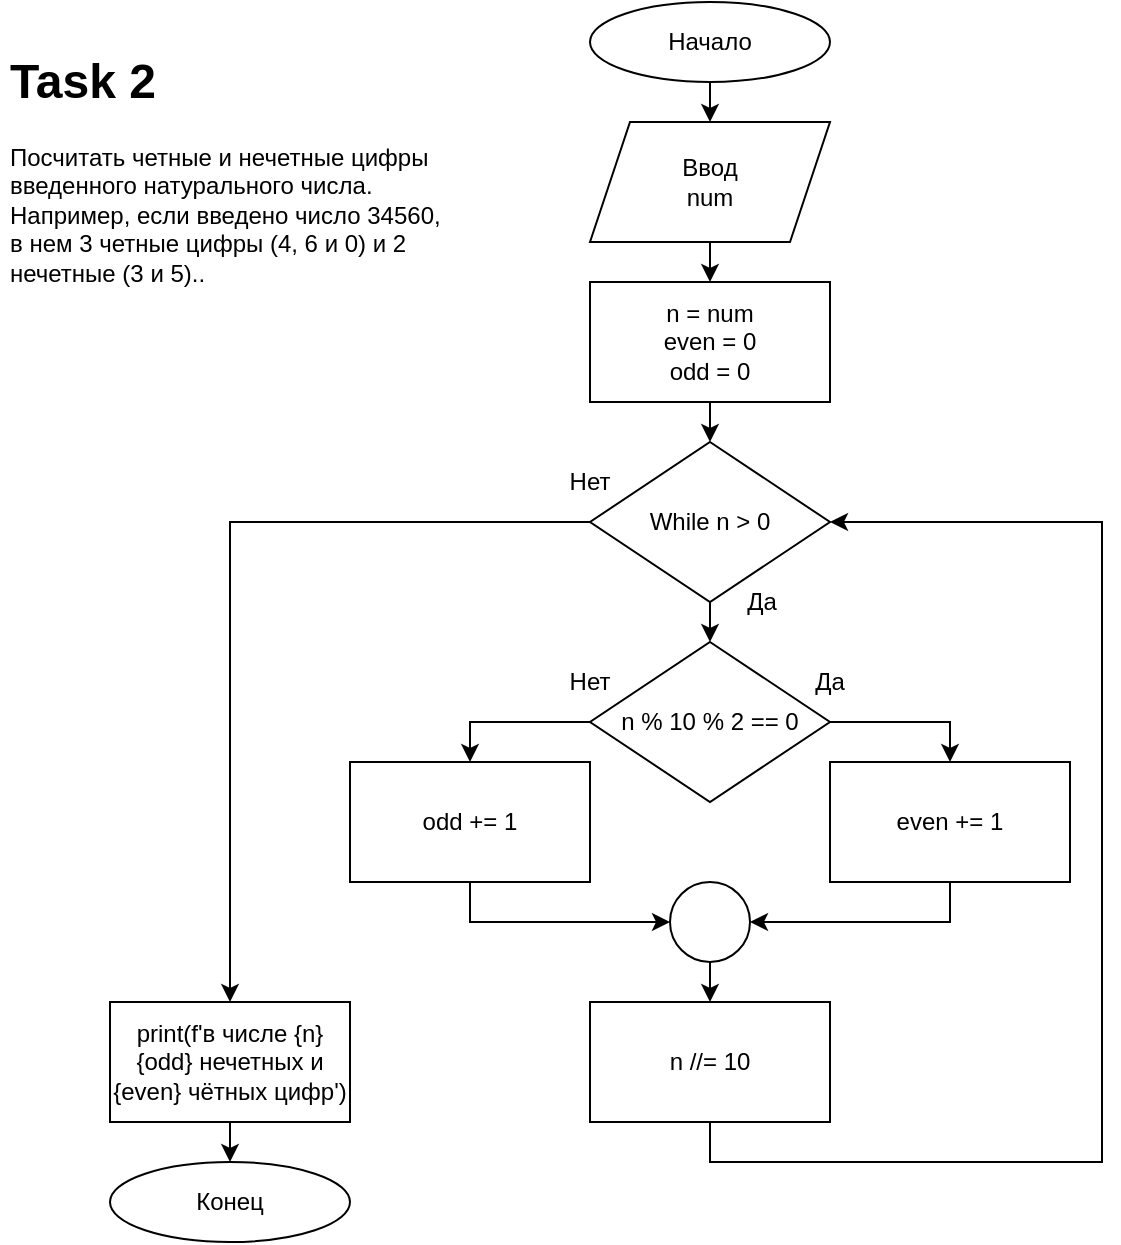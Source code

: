 <mxfile version="14.2.4" type="github" pages="3">
  <diagram id="_8Z_JlqhY8lj5AJgNewP" name="les_2_Task_2">
    <mxGraphModel dx="1038" dy="580" grid="1" gridSize="10" guides="1" tooltips="1" connect="1" arrows="1" fold="1" page="1" pageScale="1" pageWidth="827" pageHeight="1169" math="0" shadow="0">
      <root>
        <mxCell id="0" />
        <mxCell id="1" parent="0" />
        <mxCell id="x-TBsWyJYO0dFg600LsC-8" style="edgeStyle=orthogonalEdgeStyle;rounded=0;orthogonalLoop=1;jettySize=auto;html=1;exitX=0.5;exitY=1;exitDx=0;exitDy=0;entryX=0.5;entryY=0;entryDx=0;entryDy=0;" edge="1" parent="1" source="x-TBsWyJYO0dFg600LsC-1" target="x-TBsWyJYO0dFg600LsC-3">
          <mxGeometry relative="1" as="geometry" />
        </mxCell>
        <mxCell id="x-TBsWyJYO0dFg600LsC-1" value="Начало" style="ellipse;whiteSpace=wrap;html=1;" vertex="1" parent="1">
          <mxGeometry x="354" y="20" width="120" height="40" as="geometry" />
        </mxCell>
        <mxCell id="x-TBsWyJYO0dFg600LsC-9" style="edgeStyle=orthogonalEdgeStyle;rounded=0;orthogonalLoop=1;jettySize=auto;html=1;exitX=0.5;exitY=1;exitDx=0;exitDy=0;entryX=0.5;entryY=0;entryDx=0;entryDy=0;" edge="1" parent="1" source="x-TBsWyJYO0dFg600LsC-3" target="x-TBsWyJYO0dFg600LsC-7">
          <mxGeometry relative="1" as="geometry" />
        </mxCell>
        <mxCell id="x-TBsWyJYO0dFg600LsC-3" value="Ввод&lt;br&gt;num" style="shape=parallelogram;perimeter=parallelogramPerimeter;whiteSpace=wrap;html=1;fixedSize=1;" vertex="1" parent="1">
          <mxGeometry x="354" y="80" width="120" height="60" as="geometry" />
        </mxCell>
        <mxCell id="x-TBsWyJYO0dFg600LsC-15" style="edgeStyle=orthogonalEdgeStyle;rounded=0;orthogonalLoop=1;jettySize=auto;html=1;exitX=0.5;exitY=1;exitDx=0;exitDy=0;entryX=0.5;entryY=0;entryDx=0;entryDy=0;" edge="1" parent="1" source="x-TBsWyJYO0dFg600LsC-4" target="x-TBsWyJYO0dFg600LsC-12">
          <mxGeometry relative="1" as="geometry">
            <mxPoint x="540" y="300" as="targetPoint" />
          </mxGeometry>
        </mxCell>
        <mxCell id="x-TBsWyJYO0dFg600LsC-28" style="edgeStyle=orthogonalEdgeStyle;rounded=0;orthogonalLoop=1;jettySize=auto;html=1;exitX=0;exitY=0.5;exitDx=0;exitDy=0;entryX=0.5;entryY=0;entryDx=0;entryDy=0;" edge="1" parent="1" source="x-TBsWyJYO0dFg600LsC-4" target="x-TBsWyJYO0dFg600LsC-27">
          <mxGeometry relative="1" as="geometry" />
        </mxCell>
        <mxCell id="x-TBsWyJYO0dFg600LsC-4" value="While n &amp;gt; 0" style="rhombus;whiteSpace=wrap;html=1;" vertex="1" parent="1">
          <mxGeometry x="354" y="240" width="120" height="80" as="geometry" />
        </mxCell>
        <mxCell id="x-TBsWyJYO0dFg600LsC-5" value="Нет" style="text;html=1;strokeColor=none;fillColor=none;align=center;verticalAlign=middle;whiteSpace=wrap;rounded=0;" vertex="1" parent="1">
          <mxGeometry x="334" y="250" width="40" height="20" as="geometry" />
        </mxCell>
        <mxCell id="x-TBsWyJYO0dFg600LsC-6" value="Да" style="text;html=1;strokeColor=none;fillColor=none;align=center;verticalAlign=middle;whiteSpace=wrap;rounded=0;" vertex="1" parent="1">
          <mxGeometry x="420" y="310" width="40" height="20" as="geometry" />
        </mxCell>
        <mxCell id="x-TBsWyJYO0dFg600LsC-10" style="edgeStyle=orthogonalEdgeStyle;rounded=0;orthogonalLoop=1;jettySize=auto;html=1;exitX=0.5;exitY=1;exitDx=0;exitDy=0;entryX=0.5;entryY=0;entryDx=0;entryDy=0;" edge="1" parent="1" source="x-TBsWyJYO0dFg600LsC-7" target="x-TBsWyJYO0dFg600LsC-4">
          <mxGeometry relative="1" as="geometry" />
        </mxCell>
        <mxCell id="x-TBsWyJYO0dFg600LsC-7" value="n = num&lt;br&gt;even = 0&lt;br&gt;odd = 0" style="rounded=0;whiteSpace=wrap;html=1;" vertex="1" parent="1">
          <mxGeometry x="354" y="160" width="120" height="60" as="geometry" />
        </mxCell>
        <mxCell id="x-TBsWyJYO0dFg600LsC-20" style="edgeStyle=orthogonalEdgeStyle;rounded=0;orthogonalLoop=1;jettySize=auto;html=1;exitX=0;exitY=0.5;exitDx=0;exitDy=0;" edge="1" parent="1" source="x-TBsWyJYO0dFg600LsC-12" target="x-TBsWyJYO0dFg600LsC-18">
          <mxGeometry relative="1" as="geometry" />
        </mxCell>
        <mxCell id="x-TBsWyJYO0dFg600LsC-21" style="edgeStyle=orthogonalEdgeStyle;rounded=0;orthogonalLoop=1;jettySize=auto;html=1;exitX=1;exitY=0.5;exitDx=0;exitDy=0;" edge="1" parent="1" source="x-TBsWyJYO0dFg600LsC-12" target="x-TBsWyJYO0dFg600LsC-17">
          <mxGeometry relative="1" as="geometry" />
        </mxCell>
        <mxCell id="x-TBsWyJYO0dFg600LsC-12" value="n % 10 % 2 == 0" style="rhombus;whiteSpace=wrap;html=1;" vertex="1" parent="1">
          <mxGeometry x="354" y="340" width="120" height="80" as="geometry" />
        </mxCell>
        <mxCell id="x-TBsWyJYO0dFg600LsC-13" value="Нет" style="text;html=1;strokeColor=none;fillColor=none;align=center;verticalAlign=middle;whiteSpace=wrap;rounded=0;" vertex="1" parent="1">
          <mxGeometry x="334" y="350" width="40" height="20" as="geometry" />
        </mxCell>
        <mxCell id="x-TBsWyJYO0dFg600LsC-14" value="Да" style="text;html=1;strokeColor=none;fillColor=none;align=center;verticalAlign=middle;whiteSpace=wrap;rounded=0;" vertex="1" parent="1">
          <mxGeometry x="454" y="350" width="40" height="20" as="geometry" />
        </mxCell>
        <mxCell id="x-TBsWyJYO0dFg600LsC-23" style="edgeStyle=orthogonalEdgeStyle;rounded=0;orthogonalLoop=1;jettySize=auto;html=1;exitX=0.5;exitY=1;exitDx=0;exitDy=0;entryX=1;entryY=0.5;entryDx=0;entryDy=0;" edge="1" parent="1" source="x-TBsWyJYO0dFg600LsC-17" target="x-TBsWyJYO0dFg600LsC-19">
          <mxGeometry relative="1" as="geometry" />
        </mxCell>
        <mxCell id="x-TBsWyJYO0dFg600LsC-17" value="even += 1" style="rounded=0;whiteSpace=wrap;html=1;" vertex="1" parent="1">
          <mxGeometry x="474" y="400" width="120" height="60" as="geometry" />
        </mxCell>
        <mxCell id="x-TBsWyJYO0dFg600LsC-22" style="edgeStyle=orthogonalEdgeStyle;rounded=0;orthogonalLoop=1;jettySize=auto;html=1;exitX=0.5;exitY=1;exitDx=0;exitDy=0;entryX=0;entryY=0.5;entryDx=0;entryDy=0;" edge="1" parent="1" source="x-TBsWyJYO0dFg600LsC-18" target="x-TBsWyJYO0dFg600LsC-19">
          <mxGeometry relative="1" as="geometry" />
        </mxCell>
        <mxCell id="x-TBsWyJYO0dFg600LsC-18" value="odd += 1" style="rounded=0;whiteSpace=wrap;html=1;" vertex="1" parent="1">
          <mxGeometry x="234" y="400" width="120" height="60" as="geometry" />
        </mxCell>
        <mxCell id="x-TBsWyJYO0dFg600LsC-25" style="edgeStyle=orthogonalEdgeStyle;rounded=0;orthogonalLoop=1;jettySize=auto;html=1;exitX=0.5;exitY=1;exitDx=0;exitDy=0;entryX=0.5;entryY=0;entryDx=0;entryDy=0;" edge="1" parent="1" source="x-TBsWyJYO0dFg600LsC-19" target="x-TBsWyJYO0dFg600LsC-24">
          <mxGeometry relative="1" as="geometry" />
        </mxCell>
        <mxCell id="x-TBsWyJYO0dFg600LsC-19" value="" style="ellipse;whiteSpace=wrap;html=1;aspect=fixed;" vertex="1" parent="1">
          <mxGeometry x="394" y="460" width="40" height="40" as="geometry" />
        </mxCell>
        <mxCell id="x-TBsWyJYO0dFg600LsC-26" style="edgeStyle=orthogonalEdgeStyle;rounded=0;orthogonalLoop=1;jettySize=auto;html=1;exitX=0.5;exitY=1;exitDx=0;exitDy=0;entryX=1;entryY=0.5;entryDx=0;entryDy=0;" edge="1" parent="1" source="x-TBsWyJYO0dFg600LsC-24" target="x-TBsWyJYO0dFg600LsC-4">
          <mxGeometry relative="1" as="geometry">
            <Array as="points">
              <mxPoint x="414" y="600" />
              <mxPoint x="610" y="600" />
              <mxPoint x="610" y="280" />
            </Array>
          </mxGeometry>
        </mxCell>
        <mxCell id="x-TBsWyJYO0dFg600LsC-24" value="n //= 10" style="rounded=0;whiteSpace=wrap;html=1;" vertex="1" parent="1">
          <mxGeometry x="354" y="520" width="120" height="60" as="geometry" />
        </mxCell>
        <mxCell id="x-TBsWyJYO0dFg600LsC-30" style="edgeStyle=orthogonalEdgeStyle;rounded=0;orthogonalLoop=1;jettySize=auto;html=1;exitX=0.5;exitY=1;exitDx=0;exitDy=0;entryX=0.5;entryY=0;entryDx=0;entryDy=0;" edge="1" parent="1" source="x-TBsWyJYO0dFg600LsC-27" target="x-TBsWyJYO0dFg600LsC-29">
          <mxGeometry relative="1" as="geometry" />
        </mxCell>
        <mxCell id="x-TBsWyJYO0dFg600LsC-27" value="print(f&#39;в числе {n} {odd} нечетных и {even} чётных цифр&#39;)" style="rounded=0;whiteSpace=wrap;html=1;" vertex="1" parent="1">
          <mxGeometry x="114" y="520" width="120" height="60" as="geometry" />
        </mxCell>
        <mxCell id="x-TBsWyJYO0dFg600LsC-29" value="Конец" style="ellipse;whiteSpace=wrap;html=1;" vertex="1" parent="1">
          <mxGeometry x="114" y="600" width="120" height="40" as="geometry" />
        </mxCell>
        <mxCell id="x-TBsWyJYO0dFg600LsC-31" value="&lt;h1&gt;Task 2&lt;/h1&gt;&lt;p&gt;Посчитать четные и нечетные цифры введенного натурального числа. Например, если введено число 34560, в нем 3 четные цифры (4, 6 и 0) и 2 нечетные (3 и 5)..&lt;/p&gt;" style="text;html=1;strokeColor=none;fillColor=none;spacing=5;spacingTop=-20;whiteSpace=wrap;overflow=hidden;rounded=0;" vertex="1" parent="1">
          <mxGeometry x="59" y="40" width="230" height="140" as="geometry" />
        </mxCell>
      </root>
    </mxGraphModel>
  </diagram>
  <diagram id="vXUVMC88h64YYU3kwTZb" name="les_2_task_4">
    <mxGraphModel dx="1038" dy="580" grid="1" gridSize="10" guides="1" tooltips="1" connect="1" arrows="1" fold="1" page="1" pageScale="1" pageWidth="827" pageHeight="1169" math="0" shadow="0">
      <root>
        <mxCell id="mVm3O1TtQEt6DoGYq0N1-0" />
        <mxCell id="mVm3O1TtQEt6DoGYq0N1-1" parent="mVm3O1TtQEt6DoGYq0N1-0" />
        <mxCell id="mVm3O1TtQEt6DoGYq0N1-2" value="&lt;h1&gt;Task 4&lt;/h1&gt;&lt;p&gt;Найти сумму n элементов следующего ряда чисел: 1, -0.5, 0.25, -0.125,… Количество элементов (n) вводится с клавиатуры.&lt;/p&gt;" style="text;html=1;strokeColor=none;fillColor=none;spacing=5;spacingTop=-20;whiteSpace=wrap;overflow=hidden;rounded=0;" vertex="1" parent="mVm3O1TtQEt6DoGYq0N1-1">
          <mxGeometry x="40" y="20" width="220" height="120" as="geometry" />
        </mxCell>
        <mxCell id="mVm3O1TtQEt6DoGYq0N1-10" style="edgeStyle=orthogonalEdgeStyle;rounded=0;orthogonalLoop=1;jettySize=auto;html=1;exitX=0.5;exitY=1;exitDx=0;exitDy=0;entryX=0.5;entryY=0;entryDx=0;entryDy=0;" edge="1" parent="mVm3O1TtQEt6DoGYq0N1-1" source="mVm3O1TtQEt6DoGYq0N1-3" target="mVm3O1TtQEt6DoGYq0N1-4">
          <mxGeometry relative="1" as="geometry" />
        </mxCell>
        <mxCell id="mVm3O1TtQEt6DoGYq0N1-3" value="Начало" style="ellipse;whiteSpace=wrap;html=1;" vertex="1" parent="mVm3O1TtQEt6DoGYq0N1-1">
          <mxGeometry x="354" y="30" width="120" height="40" as="geometry" />
        </mxCell>
        <mxCell id="mVm3O1TtQEt6DoGYq0N1-11" style="edgeStyle=orthogonalEdgeStyle;rounded=0;orthogonalLoop=1;jettySize=auto;html=1;exitX=0.5;exitY=1;exitDx=0;exitDy=0;entryX=0.5;entryY=0;entryDx=0;entryDy=0;" edge="1" parent="mVm3O1TtQEt6DoGYq0N1-1" source="mVm3O1TtQEt6DoGYq0N1-4" target="mVm3O1TtQEt6DoGYq0N1-9">
          <mxGeometry relative="1" as="geometry" />
        </mxCell>
        <mxCell id="mVm3O1TtQEt6DoGYq0N1-4" value="Ввод n" style="shape=parallelogram;perimeter=parallelogramPerimeter;whiteSpace=wrap;html=1;fixedSize=1;" vertex="1" parent="mVm3O1TtQEt6DoGYq0N1-1">
          <mxGeometry x="354" y="90" width="120" height="60" as="geometry" />
        </mxCell>
        <mxCell id="mVm3O1TtQEt6DoGYq0N1-14" style="edgeStyle=orthogonalEdgeStyle;rounded=0;orthogonalLoop=1;jettySize=auto;html=1;exitX=0.5;exitY=1;exitDx=0;exitDy=0;entryX=0.5;entryY=0;entryDx=0;entryDy=0;" edge="1" parent="mVm3O1TtQEt6DoGYq0N1-1" source="mVm3O1TtQEt6DoGYq0N1-5" target="mVm3O1TtQEt6DoGYq0N1-8">
          <mxGeometry relative="1" as="geometry" />
        </mxCell>
        <mxCell id="mVm3O1TtQEt6DoGYq0N1-18" style="edgeStyle=orthogonalEdgeStyle;rounded=0;orthogonalLoop=1;jettySize=auto;html=1;exitX=0;exitY=0.5;exitDx=0;exitDy=0;entryX=0.5;entryY=0;entryDx=0;entryDy=0;" edge="1" parent="mVm3O1TtQEt6DoGYq0N1-1" source="mVm3O1TtQEt6DoGYq0N1-5" target="mVm3O1TtQEt6DoGYq0N1-19">
          <mxGeometry relative="1" as="geometry">
            <mxPoint x="320" y="430" as="targetPoint" />
          </mxGeometry>
        </mxCell>
        <mxCell id="mVm3O1TtQEt6DoGYq0N1-5" value="for i in range(n+1)" style="rhombus;whiteSpace=wrap;html=1;" vertex="1" parent="mVm3O1TtQEt6DoGYq0N1-1">
          <mxGeometry x="354" y="250" width="120" height="80" as="geometry" />
        </mxCell>
        <mxCell id="mVm3O1TtQEt6DoGYq0N1-6" value="Нет" style="text;html=1;strokeColor=none;fillColor=none;align=center;verticalAlign=middle;whiteSpace=wrap;rounded=0;" vertex="1" parent="mVm3O1TtQEt6DoGYq0N1-1">
          <mxGeometry x="334" y="260" width="40" height="20" as="geometry" />
        </mxCell>
        <mxCell id="mVm3O1TtQEt6DoGYq0N1-7" value="Да" style="text;html=1;strokeColor=none;fillColor=none;align=center;verticalAlign=middle;whiteSpace=wrap;rounded=0;" vertex="1" parent="mVm3O1TtQEt6DoGYq0N1-1">
          <mxGeometry x="420" y="320" width="40" height="20" as="geometry" />
        </mxCell>
        <mxCell id="mVm3O1TtQEt6DoGYq0N1-15" style="edgeStyle=orthogonalEdgeStyle;rounded=0;orthogonalLoop=1;jettySize=auto;html=1;exitX=0.5;exitY=1;exitDx=0;exitDy=0;entryX=1;entryY=0.5;entryDx=0;entryDy=0;" edge="1" parent="mVm3O1TtQEt6DoGYq0N1-1" source="mVm3O1TtQEt6DoGYq0N1-8" target="mVm3O1TtQEt6DoGYq0N1-5">
          <mxGeometry relative="1" as="geometry">
            <Array as="points">
              <mxPoint x="414" y="430" />
              <mxPoint x="494" y="430" />
              <mxPoint x="494" y="290" />
            </Array>
          </mxGeometry>
        </mxCell>
        <mxCell id="mVm3O1TtQEt6DoGYq0N1-8" value="sum += 1 * -2 ** i" style="rounded=0;whiteSpace=wrap;html=1;" vertex="1" parent="mVm3O1TtQEt6DoGYq0N1-1">
          <mxGeometry x="354" y="350" width="120" height="60" as="geometry" />
        </mxCell>
        <mxCell id="mVm3O1TtQEt6DoGYq0N1-12" style="edgeStyle=orthogonalEdgeStyle;rounded=0;orthogonalLoop=1;jettySize=auto;html=1;exitX=0.5;exitY=1;exitDx=0;exitDy=0;entryX=0.5;entryY=0;entryDx=0;entryDy=0;" edge="1" parent="mVm3O1TtQEt6DoGYq0N1-1" source="mVm3O1TtQEt6DoGYq0N1-9" target="mVm3O1TtQEt6DoGYq0N1-5">
          <mxGeometry relative="1" as="geometry" />
        </mxCell>
        <mxCell id="mVm3O1TtQEt6DoGYq0N1-9" value="sum = 0" style="rounded=0;whiteSpace=wrap;html=1;" vertex="1" parent="mVm3O1TtQEt6DoGYq0N1-1">
          <mxGeometry x="354" y="170" width="120" height="60" as="geometry" />
        </mxCell>
        <mxCell id="mVm3O1TtQEt6DoGYq0N1-21" style="edgeStyle=orthogonalEdgeStyle;rounded=0;orthogonalLoop=1;jettySize=auto;html=1;exitX=0.5;exitY=1;exitDx=0;exitDy=0;entryX=0.5;entryY=0;entryDx=0;entryDy=0;" edge="1" parent="mVm3O1TtQEt6DoGYq0N1-1" source="mVm3O1TtQEt6DoGYq0N1-19" target="mVm3O1TtQEt6DoGYq0N1-20">
          <mxGeometry relative="1" as="geometry" />
        </mxCell>
        <mxCell id="mVm3O1TtQEt6DoGYq0N1-19" value="print(sum)" style="rounded=0;whiteSpace=wrap;html=1;" vertex="1" parent="mVm3O1TtQEt6DoGYq0N1-1">
          <mxGeometry x="220" y="350" width="120" height="60" as="geometry" />
        </mxCell>
        <mxCell id="mVm3O1TtQEt6DoGYq0N1-20" value="Конец" style="ellipse;whiteSpace=wrap;html=1;" vertex="1" parent="mVm3O1TtQEt6DoGYq0N1-1">
          <mxGeometry x="220" y="430" width="120" height="40" as="geometry" />
        </mxCell>
      </root>
    </mxGraphModel>
  </diagram>
  <diagram id="tUeQ6X1scZplDRnivpKw" name="les_2_task_5">
    <mxGraphModel dx="1038" dy="580" grid="1" gridSize="10" guides="1" tooltips="1" connect="1" arrows="1" fold="1" page="1" pageScale="1" pageWidth="827" pageHeight="1169" math="0" shadow="0">
      <root>
        <mxCell id="TN8A-vgzz6eS8eu4BE6s-0" />
        <mxCell id="TN8A-vgzz6eS8eu4BE6s-1" parent="TN8A-vgzz6eS8eu4BE6s-0" />
        <mxCell id="TN8A-vgzz6eS8eu4BE6s-2" value="&lt;h1&gt;Task 5&lt;/h1&gt;&lt;p&gt;Вывести на экран коды и символы таблицы ASCII, начиная с символа под номером 32 и заканчивая 127-м включительно. Вывод выполнить в табличной форме: по десять пар «код-символ» в каждой строке&lt;br&gt;&lt;/p&gt;" style="text;html=1;strokeColor=none;fillColor=none;spacing=5;spacingTop=-20;whiteSpace=wrap;overflow=hidden;rounded=0;" vertex="1" parent="TN8A-vgzz6eS8eu4BE6s-1">
          <mxGeometry x="40" y="30" width="280" height="120" as="geometry" />
        </mxCell>
        <mxCell id="TN8A-vgzz6eS8eu4BE6s-11" style="edgeStyle=orthogonalEdgeStyle;rounded=0;orthogonalLoop=1;jettySize=auto;html=1;exitX=0.5;exitY=1;exitDx=0;exitDy=0;entryX=0.5;entryY=0;entryDx=0;entryDy=0;" edge="1" parent="TN8A-vgzz6eS8eu4BE6s-1" source="TN8A-vgzz6eS8eu4BE6s-3" target="TN8A-vgzz6eS8eu4BE6s-4">
          <mxGeometry relative="1" as="geometry" />
        </mxCell>
        <mxCell id="TN8A-vgzz6eS8eu4BE6s-3" value="Начало" style="ellipse;whiteSpace=wrap;html=1;" vertex="1" parent="TN8A-vgzz6eS8eu4BE6s-1">
          <mxGeometry x="420" y="30" width="120" height="40" as="geometry" />
        </mxCell>
        <mxCell id="TN8A-vgzz6eS8eu4BE6s-10" style="edgeStyle=orthogonalEdgeStyle;rounded=0;orthogonalLoop=1;jettySize=auto;html=1;exitX=0.5;exitY=1;exitDx=0;exitDy=0;entryX=0.5;entryY=0;entryDx=0;entryDy=0;" edge="1" parent="TN8A-vgzz6eS8eu4BE6s-1" source="TN8A-vgzz6eS8eu4BE6s-4" target="TN8A-vgzz6eS8eu4BE6s-8">
          <mxGeometry relative="1" as="geometry" />
        </mxCell>
        <mxCell id="TN8A-vgzz6eS8eu4BE6s-20" style="edgeStyle=orthogonalEdgeStyle;rounded=0;orthogonalLoop=1;jettySize=auto;html=1;exitX=0;exitY=0.5;exitDx=0;exitDy=0;" edge="1" parent="TN8A-vgzz6eS8eu4BE6s-1" source="TN8A-vgzz6eS8eu4BE6s-4" target="TN8A-vgzz6eS8eu4BE6s-18">
          <mxGeometry relative="1" as="geometry" />
        </mxCell>
        <mxCell id="TN8A-vgzz6eS8eu4BE6s-4" value="for i in range(32, 128)" style="rhombus;whiteSpace=wrap;html=1;" vertex="1" parent="TN8A-vgzz6eS8eu4BE6s-1">
          <mxGeometry x="410" y="90" width="140" height="80" as="geometry" />
        </mxCell>
        <mxCell id="TN8A-vgzz6eS8eu4BE6s-5" value="Нет" style="text;html=1;strokeColor=none;fillColor=none;align=center;verticalAlign=middle;whiteSpace=wrap;rounded=0;" vertex="1" parent="TN8A-vgzz6eS8eu4BE6s-1">
          <mxGeometry x="400" y="100" width="40" height="20" as="geometry" />
        </mxCell>
        <mxCell id="TN8A-vgzz6eS8eu4BE6s-6" value="Да" style="text;html=1;strokeColor=none;fillColor=none;align=center;verticalAlign=middle;whiteSpace=wrap;rounded=0;" vertex="1" parent="TN8A-vgzz6eS8eu4BE6s-1">
          <mxGeometry x="490" y="160" width="40" height="20" as="geometry" />
        </mxCell>
        <mxCell id="TN8A-vgzz6eS8eu4BE6s-8" value="print(i - &#39;chr(i)&#39;)" style="rounded=0;whiteSpace=wrap;html=1;" vertex="1" parent="TN8A-vgzz6eS8eu4BE6s-1">
          <mxGeometry x="420" y="190" width="120" height="60" as="geometry" />
        </mxCell>
        <mxCell id="TN8A-vgzz6eS8eu4BE6s-16" style="edgeStyle=orthogonalEdgeStyle;rounded=0;orthogonalLoop=1;jettySize=auto;html=1;exitX=1;exitY=0.5;exitDx=0;exitDy=0;entryX=0.5;entryY=0;entryDx=0;entryDy=0;" edge="1" parent="TN8A-vgzz6eS8eu4BE6s-1" source="TN8A-vgzz6eS8eu4BE6s-12" target="TN8A-vgzz6eS8eu4BE6s-15">
          <mxGeometry relative="1" as="geometry" />
        </mxCell>
        <mxCell id="TN8A-vgzz6eS8eu4BE6s-17" style="edgeStyle=orthogonalEdgeStyle;rounded=0;orthogonalLoop=1;jettySize=auto;html=1;exitX=0.5;exitY=1;exitDx=0;exitDy=0;entryX=1;entryY=0.5;entryDx=0;entryDy=0;" edge="1" parent="TN8A-vgzz6eS8eu4BE6s-1" source="TN8A-vgzz6eS8eu4BE6s-12" target="TN8A-vgzz6eS8eu4BE6s-4">
          <mxGeometry relative="1" as="geometry">
            <Array as="points">
              <mxPoint x="480" y="400" />
              <mxPoint x="670" y="400" />
              <mxPoint x="670" y="130" />
            </Array>
          </mxGeometry>
        </mxCell>
        <mxCell id="TN8A-vgzz6eS8eu4BE6s-12" value="if i - 32 % 10" style="rhombus;whiteSpace=wrap;html=1;" vertex="1" parent="TN8A-vgzz6eS8eu4BE6s-1">
          <mxGeometry x="420" y="270" width="120" height="80" as="geometry" />
        </mxCell>
        <mxCell id="TN8A-vgzz6eS8eu4BE6s-13" value="Нет" style="text;html=1;strokeColor=none;fillColor=none;align=center;verticalAlign=middle;whiteSpace=wrap;rounded=0;" vertex="1" parent="TN8A-vgzz6eS8eu4BE6s-1">
          <mxGeometry x="430" y="340" width="40" height="20" as="geometry" />
        </mxCell>
        <mxCell id="TN8A-vgzz6eS8eu4BE6s-14" value="Да" style="text;html=1;strokeColor=none;fillColor=none;align=center;verticalAlign=middle;whiteSpace=wrap;rounded=0;" vertex="1" parent="TN8A-vgzz6eS8eu4BE6s-1">
          <mxGeometry x="520" y="280" width="40" height="20" as="geometry" />
        </mxCell>
        <mxCell id="TN8A-vgzz6eS8eu4BE6s-15" value="print(\n)" style="rounded=0;whiteSpace=wrap;html=1;" vertex="1" parent="TN8A-vgzz6eS8eu4BE6s-1">
          <mxGeometry x="540" y="330" width="120" height="60" as="geometry" />
        </mxCell>
        <mxCell id="TN8A-vgzz6eS8eu4BE6s-21" style="edgeStyle=orthogonalEdgeStyle;rounded=0;orthogonalLoop=1;jettySize=auto;html=1;exitX=0.5;exitY=1;exitDx=0;exitDy=0;entryX=0.5;entryY=0;entryDx=0;entryDy=0;" edge="1" parent="TN8A-vgzz6eS8eu4BE6s-1" source="TN8A-vgzz6eS8eu4BE6s-18" target="TN8A-vgzz6eS8eu4BE6s-19">
          <mxGeometry relative="1" as="geometry" />
        </mxCell>
        <mxCell id="TN8A-vgzz6eS8eu4BE6s-18" value="print(&#39;ВСЁ&#39;)" style="rounded=0;whiteSpace=wrap;html=1;" vertex="1" parent="TN8A-vgzz6eS8eu4BE6s-1">
          <mxGeometry x="290" y="330" width="120" height="60" as="geometry" />
        </mxCell>
        <mxCell id="TN8A-vgzz6eS8eu4BE6s-19" value="Конец" style="ellipse;whiteSpace=wrap;html=1;" vertex="1" parent="TN8A-vgzz6eS8eu4BE6s-1">
          <mxGeometry x="290" y="410" width="120" height="40" as="geometry" />
        </mxCell>
      </root>
    </mxGraphModel>
  </diagram>
</mxfile>
